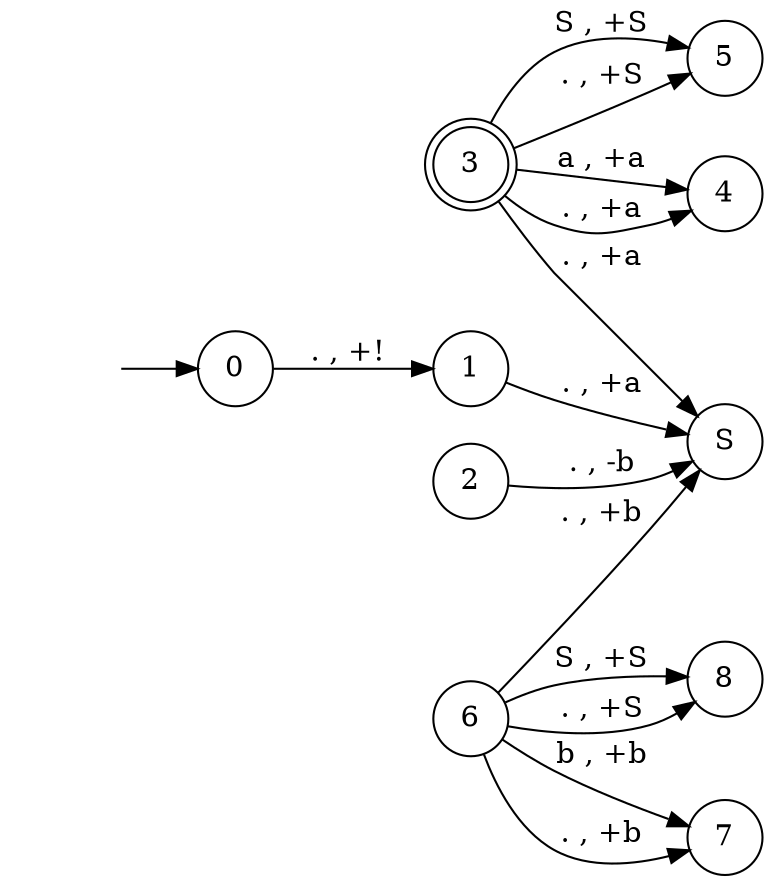 digraph pda {
rankdir = LR;
hidden [shape = plaintext, label = ""];
node [shape = doublecircle];
3;
node [shape = circle];
hidden -> 0;
0 -> 1 [label = ". , +!"];
1 -> S [label = ". , +a"];
2 -> S [label = ". , -b"];
3 -> S [label = ". , +a"];
3 -> 4 [label = "a , +a"];
3 -> 4 [label = ". , +a"];
3 -> 5 [label = "S , +S"];
3 -> 5 [label = ". , +S"];
6 -> S [label = ". , +b"];
6 -> 7 [label = "b , +b"];
6 -> 7 [label = ". , +b"];
6 -> 8 [label = "S , +S"];
6 -> 8 [label = ". , +S"];
}
